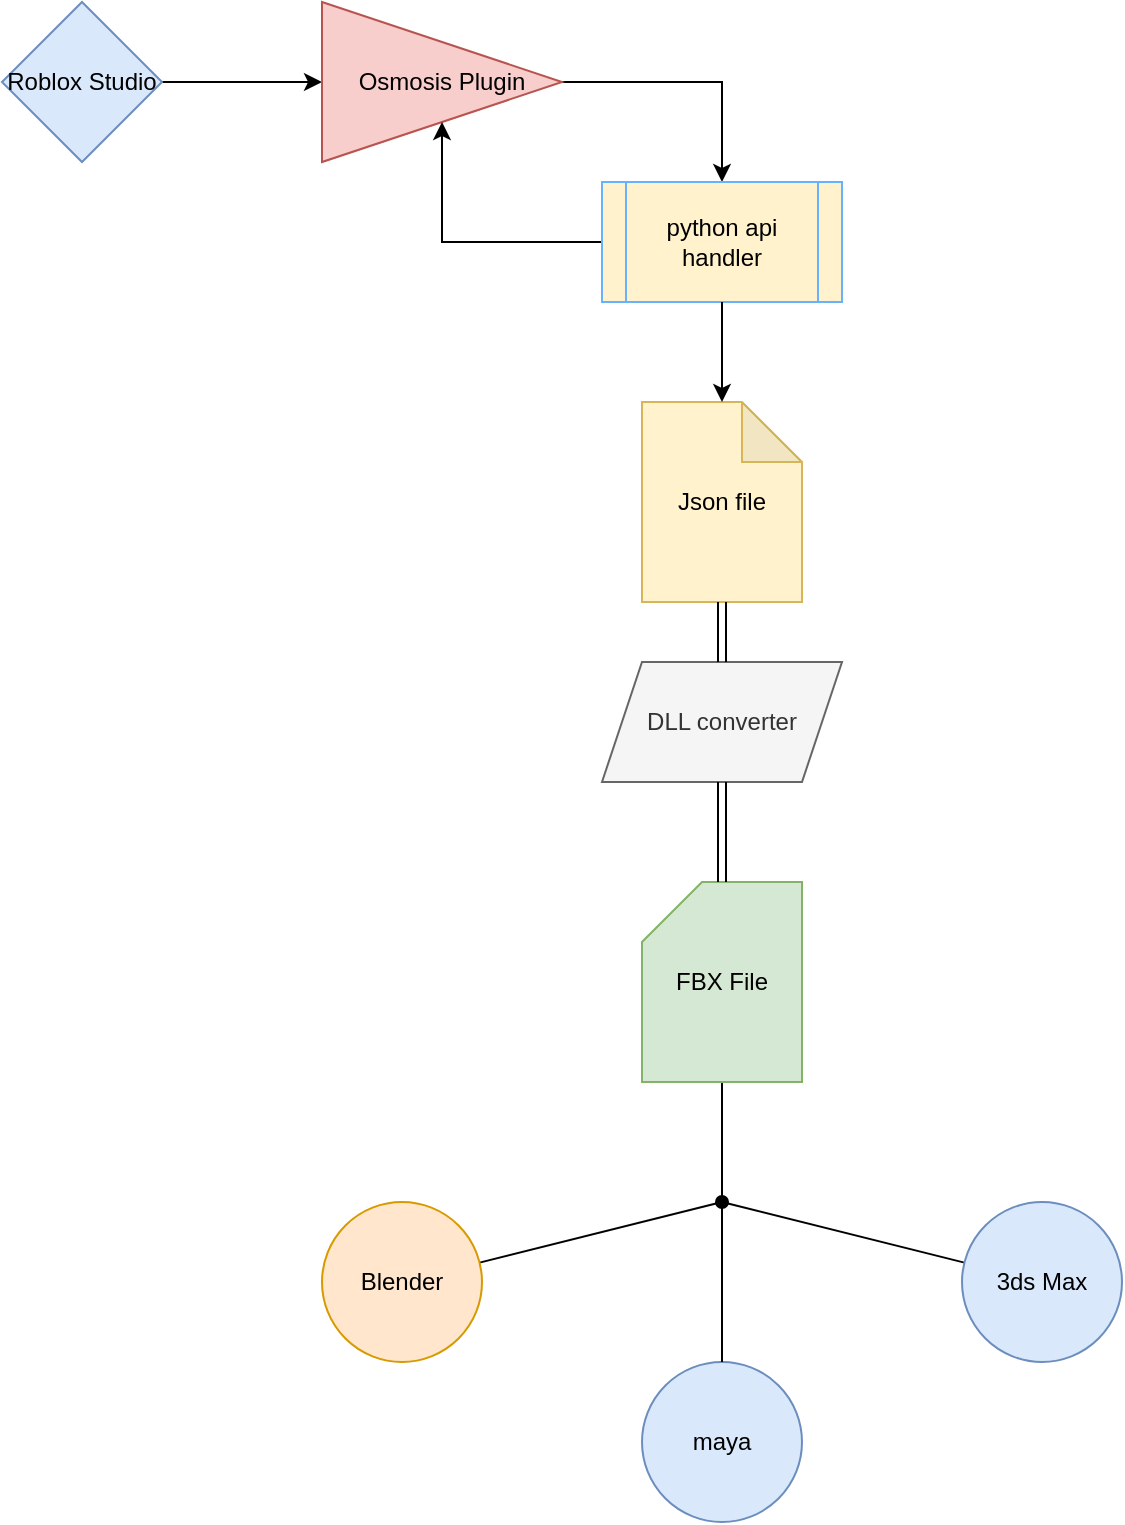 <mxfile version="26.0.8">
  <diagram name="Page-1" id="wOzH4faFNUXKvpDye56p">
    <mxGraphModel dx="1509" dy="777" grid="1" gridSize="10" guides="1" tooltips="1" connect="1" arrows="1" fold="1" page="1" pageScale="1" pageWidth="850" pageHeight="1100" math="0" shadow="0">
      <root>
        <mxCell id="0" />
        <mxCell id="1" parent="0" />
        <mxCell id="ghKDYgXw7vFhngf54IoO-5" style="edgeStyle=orthogonalEdgeStyle;rounded=0;orthogonalLoop=1;jettySize=auto;html=1;exitX=1;exitY=0.5;exitDx=0;exitDy=0;entryX=0;entryY=0.5;entryDx=0;entryDy=0;" edge="1" parent="1" source="ghKDYgXw7vFhngf54IoO-3" target="ghKDYgXw7vFhngf54IoO-4">
          <mxGeometry relative="1" as="geometry" />
        </mxCell>
        <mxCell id="ghKDYgXw7vFhngf54IoO-3" value="Roblox Studio" style="rhombus;whiteSpace=wrap;html=1;fillColor=#dae8fc;strokeColor=#6c8ebf;" vertex="1" parent="1">
          <mxGeometry x="40" y="40" width="80" height="80" as="geometry" />
        </mxCell>
        <mxCell id="ghKDYgXw7vFhngf54IoO-32" style="edgeStyle=orthogonalEdgeStyle;rounded=0;orthogonalLoop=1;jettySize=auto;html=1;" edge="1" parent="1" source="ghKDYgXw7vFhngf54IoO-4" target="ghKDYgXw7vFhngf54IoO-31">
          <mxGeometry relative="1" as="geometry" />
        </mxCell>
        <mxCell id="ghKDYgXw7vFhngf54IoO-4" value="Osmosis Plugin" style="triangle;whiteSpace=wrap;html=1;fillColor=#f8cecc;strokeColor=#b85450;" vertex="1" parent="1">
          <mxGeometry x="200" y="40" width="120" height="80" as="geometry" />
        </mxCell>
        <mxCell id="ghKDYgXw7vFhngf54IoO-6" value="Json file" style="shape=note;whiteSpace=wrap;html=1;backgroundOutline=1;darkOpacity=0.05;fillColor=#fff2cc;strokeColor=#d6b656;" vertex="1" parent="1">
          <mxGeometry x="360" y="240" width="80" height="100" as="geometry" />
        </mxCell>
        <mxCell id="ghKDYgXw7vFhngf54IoO-24" style="edgeStyle=orthogonalEdgeStyle;rounded=0;orthogonalLoop=1;jettySize=auto;html=1;exitX=0.5;exitY=1;exitDx=0;exitDy=0;exitPerimeter=0;endArrow=oval;endFill=1;" edge="1" parent="1" source="ghKDYgXw7vFhngf54IoO-9">
          <mxGeometry relative="1" as="geometry">
            <mxPoint x="400" y="640" as="targetPoint" />
          </mxGeometry>
        </mxCell>
        <mxCell id="ghKDYgXw7vFhngf54IoO-9" value="FBX File" style="shape=card;whiteSpace=wrap;html=1;fillColor=#d5e8d4;strokeColor=#82b366;" vertex="1" parent="1">
          <mxGeometry x="360" y="480" width="80" height="100" as="geometry" />
        </mxCell>
        <mxCell id="ghKDYgXw7vFhngf54IoO-10" value="DLL converter" style="shape=parallelogram;perimeter=parallelogramPerimeter;whiteSpace=wrap;html=1;fixedSize=1;fillColor=#f5f5f5;fontColor=#333333;strokeColor=#666666;" vertex="1" parent="1">
          <mxGeometry x="340" y="370" width="120" height="60" as="geometry" />
        </mxCell>
        <mxCell id="ghKDYgXw7vFhngf54IoO-14" value="" style="shape=link;endArrow=classic;startArrow=classic;html=1;rounded=0;entryX=0.5;entryY=1;entryDx=0;entryDy=0;entryPerimeter=0;exitX=0.5;exitY=0;exitDx=0;exitDy=0;" edge="1" parent="1" source="ghKDYgXw7vFhngf54IoO-10" target="ghKDYgXw7vFhngf54IoO-6">
          <mxGeometry width="100" height="100" relative="1" as="geometry">
            <mxPoint x="370" y="370" as="sourcePoint" />
            <mxPoint x="470" y="270" as="targetPoint" />
          </mxGeometry>
        </mxCell>
        <mxCell id="ghKDYgXw7vFhngf54IoO-15" value="" style="shape=link;endArrow=classic;startArrow=classic;html=1;rounded=0;entryX=0.5;entryY=1;entryDx=0;entryDy=0;exitX=0.5;exitY=0;exitDx=0;exitDy=0;exitPerimeter=0;" edge="1" parent="1" source="ghKDYgXw7vFhngf54IoO-9" target="ghKDYgXw7vFhngf54IoO-10">
          <mxGeometry width="100" height="100" relative="1" as="geometry">
            <mxPoint x="340" y="470" as="sourcePoint" />
            <mxPoint x="340" y="380" as="targetPoint" />
          </mxGeometry>
        </mxCell>
        <mxCell id="ghKDYgXw7vFhngf54IoO-25" style="rounded=0;orthogonalLoop=1;jettySize=auto;html=1;endArrow=none;startFill=0;" edge="1" parent="1" source="ghKDYgXw7vFhngf54IoO-21">
          <mxGeometry relative="1" as="geometry">
            <mxPoint x="400" y="640" as="targetPoint" />
          </mxGeometry>
        </mxCell>
        <mxCell id="ghKDYgXw7vFhngf54IoO-21" value="Blender" style="ellipse;whiteSpace=wrap;html=1;aspect=fixed;fillColor=#ffe6cc;strokeColor=#d79b00;" vertex="1" parent="1">
          <mxGeometry x="200" y="640" width="80" height="80" as="geometry" />
        </mxCell>
        <mxCell id="ghKDYgXw7vFhngf54IoO-22" value="maya" style="ellipse;whiteSpace=wrap;html=1;aspect=fixed;fillColor=#dae8fc;strokeColor=#6c8ebf;" vertex="1" parent="1">
          <mxGeometry x="360" y="720" width="80" height="80" as="geometry" />
        </mxCell>
        <mxCell id="ghKDYgXw7vFhngf54IoO-26" style="rounded=0;orthogonalLoop=1;jettySize=auto;html=1;endArrow=none;startFill=0;elbow=vertical;" edge="1" parent="1" source="ghKDYgXw7vFhngf54IoO-23">
          <mxGeometry relative="1" as="geometry">
            <mxPoint x="400" y="640" as="targetPoint" />
          </mxGeometry>
        </mxCell>
        <mxCell id="ghKDYgXw7vFhngf54IoO-23" value="3ds Max" style="ellipse;whiteSpace=wrap;html=1;aspect=fixed;fillColor=#dae8fc;strokeColor=#6c8ebf;" vertex="1" parent="1">
          <mxGeometry x="520" y="640" width="80" height="80" as="geometry" />
        </mxCell>
        <mxCell id="ghKDYgXw7vFhngf54IoO-27" style="rounded=0;orthogonalLoop=1;jettySize=auto;html=1;endArrow=none;startFill=0;elbow=vertical;exitX=0.5;exitY=0;exitDx=0;exitDy=0;" edge="1" parent="1" source="ghKDYgXw7vFhngf54IoO-22">
          <mxGeometry relative="1" as="geometry">
            <mxPoint x="400" y="640" as="targetPoint" />
            <mxPoint x="440" y="700" as="sourcePoint" />
          </mxGeometry>
        </mxCell>
        <mxCell id="ghKDYgXw7vFhngf54IoO-34" style="edgeStyle=orthogonalEdgeStyle;rounded=0;orthogonalLoop=1;jettySize=auto;html=1;entryX=0.5;entryY=1;entryDx=0;entryDy=0;" edge="1" parent="1" source="ghKDYgXw7vFhngf54IoO-31" target="ghKDYgXw7vFhngf54IoO-4">
          <mxGeometry relative="1" as="geometry" />
        </mxCell>
        <mxCell id="ghKDYgXw7vFhngf54IoO-31" value="python api handler" style="shape=process;whiteSpace=wrap;html=1;backgroundOutline=1;fillColor=#fff2cc;strokeColor=#66B2FF;" vertex="1" parent="1">
          <mxGeometry x="340" y="130" width="120" height="60" as="geometry" />
        </mxCell>
        <mxCell id="ghKDYgXw7vFhngf54IoO-33" style="edgeStyle=orthogonalEdgeStyle;rounded=0;orthogonalLoop=1;jettySize=auto;html=1;entryX=0.5;entryY=0;entryDx=0;entryDy=0;entryPerimeter=0;" edge="1" parent="1" source="ghKDYgXw7vFhngf54IoO-31" target="ghKDYgXw7vFhngf54IoO-6">
          <mxGeometry relative="1" as="geometry" />
        </mxCell>
      </root>
    </mxGraphModel>
  </diagram>
</mxfile>
